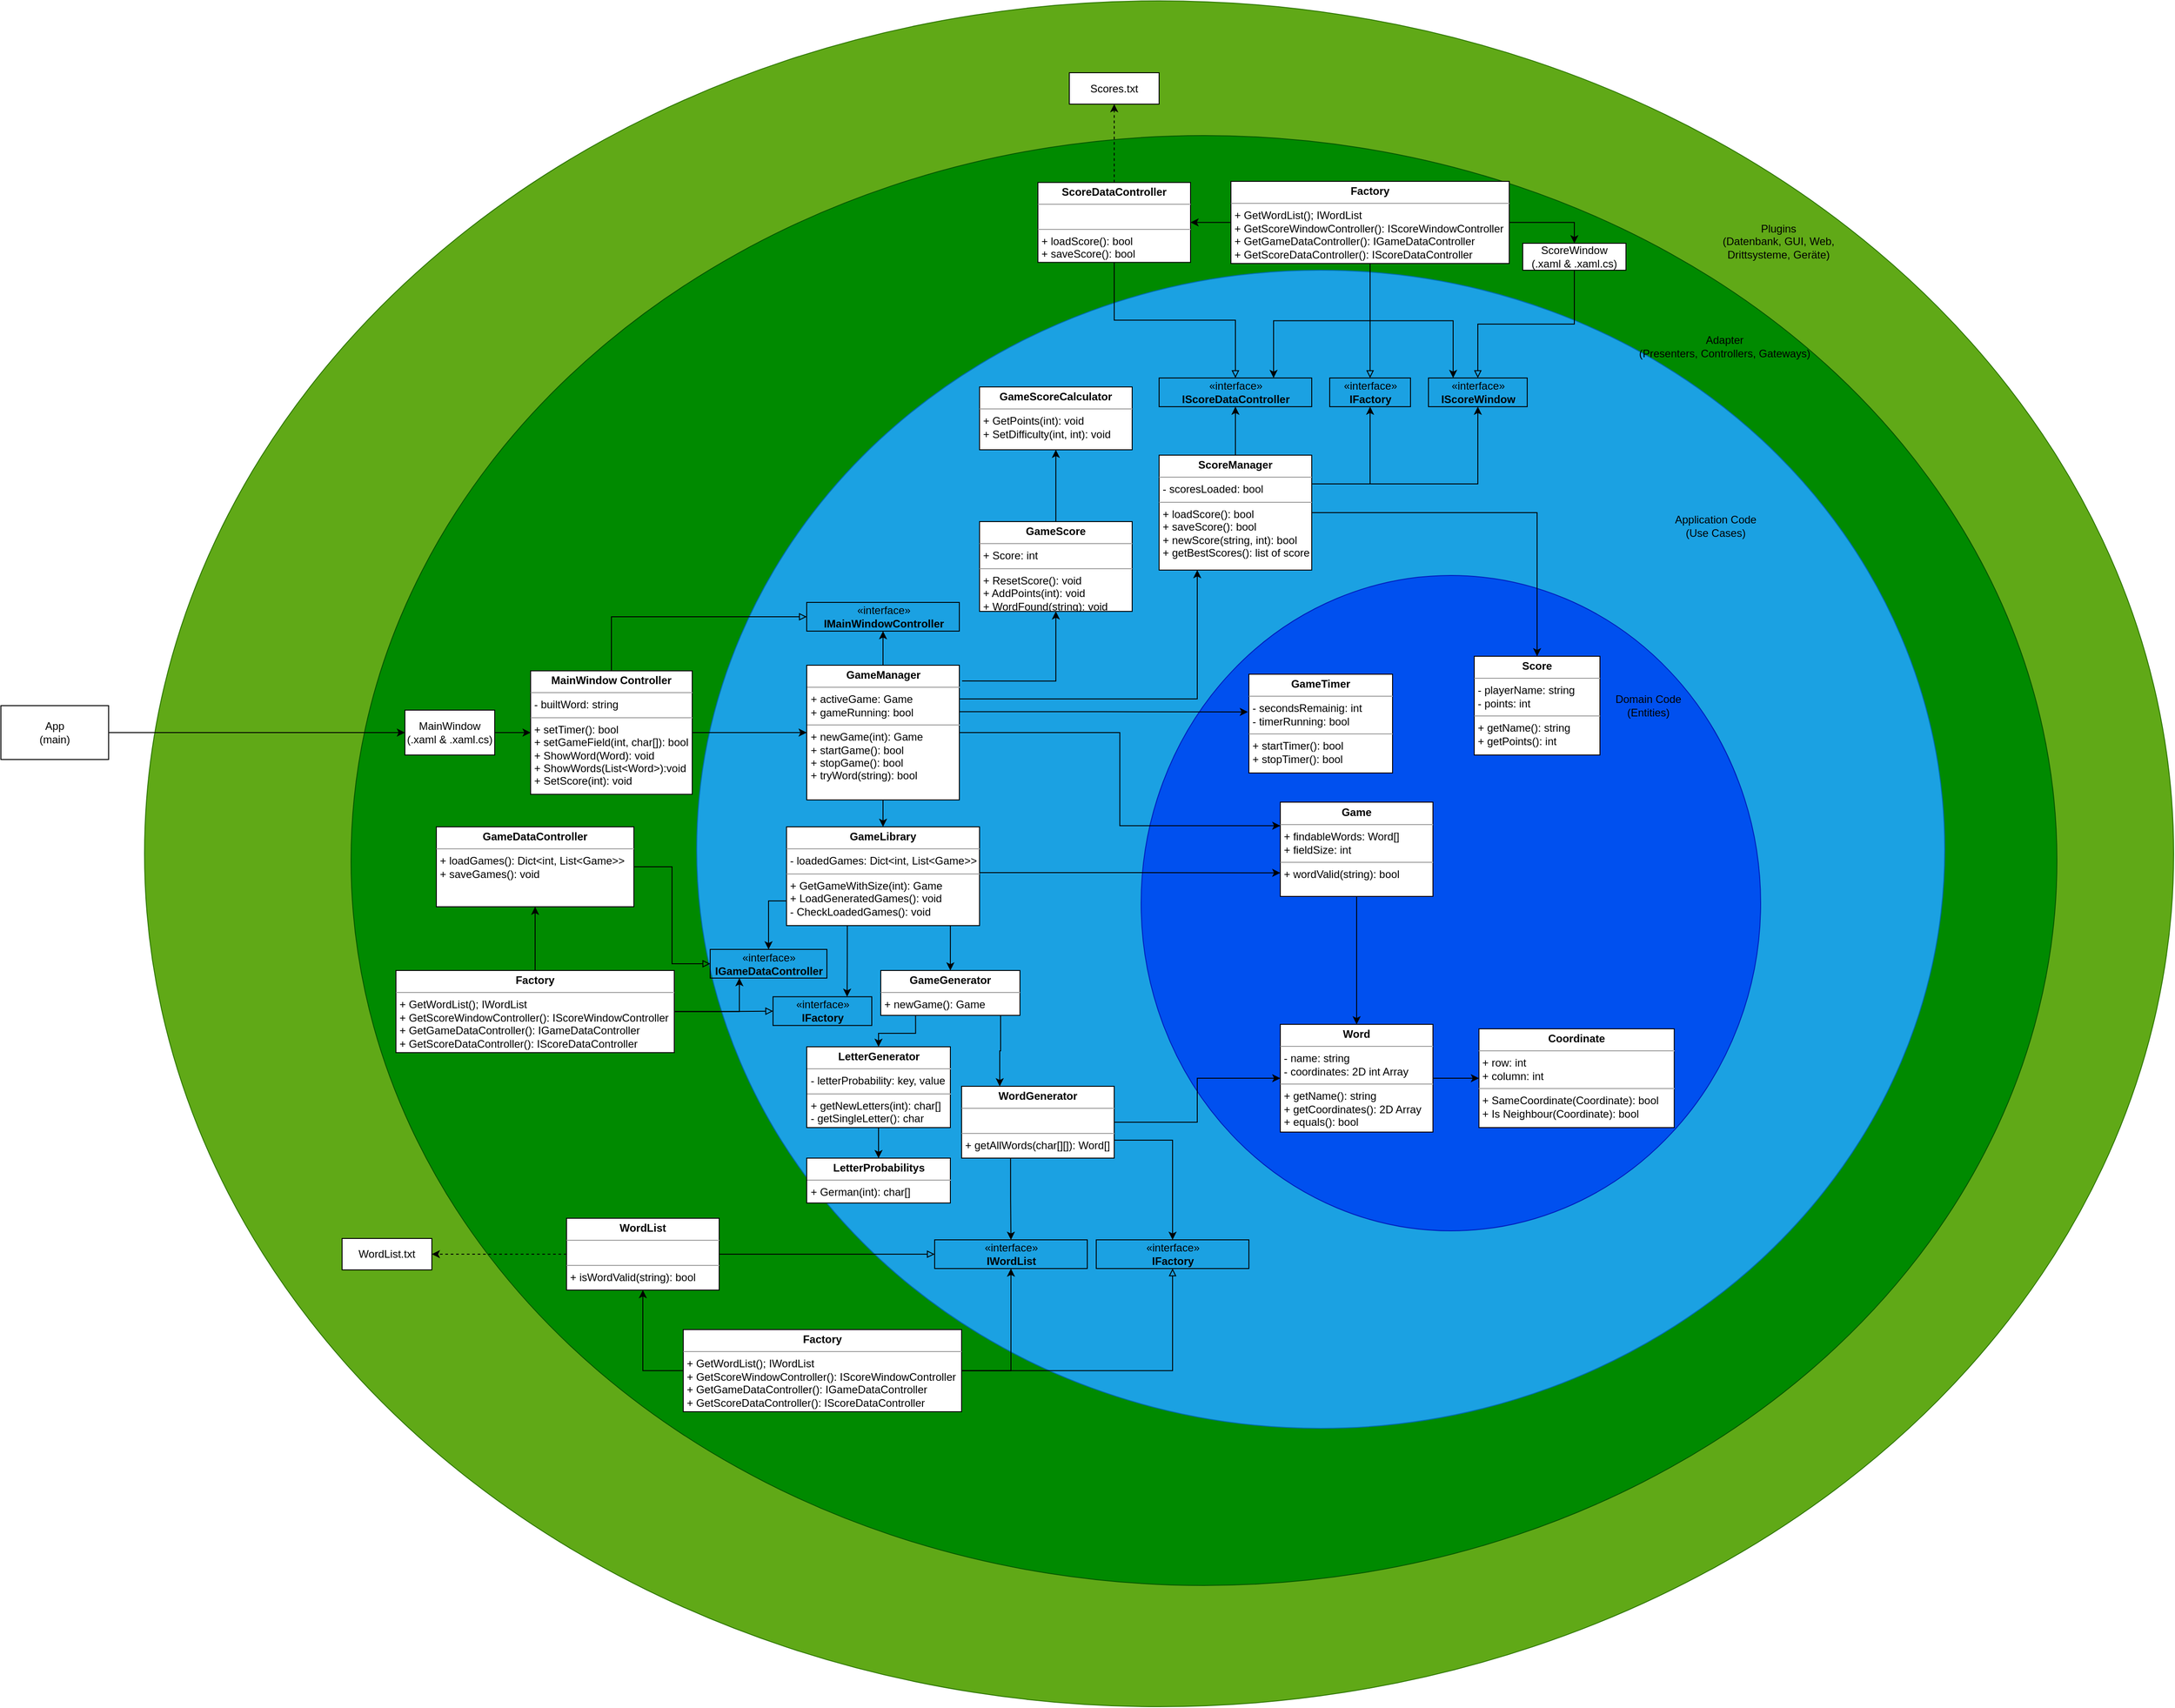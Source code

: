 <mxfile version="14.1.8" type="device"><diagram id="13Ci8cnXTDBYmVddRclu" name="Seite-1"><mxGraphModel dx="595" dy="822" grid="1" gridSize="10" guides="1" tooltips="1" connect="1" arrows="1" fold="1" page="1" pageScale="1" pageWidth="827" pageHeight="1169" math="0" shadow="0"><root><mxCell id="0"/><mxCell id="1" parent="0"/><mxCell id="1ZH-UxGlyihbAkUnr0aM-4" value="" style="ellipse;whiteSpace=wrap;html=1;fillColor=#60a917;strokeColor=#2D7600;fontColor=#ffffff;" parent="1" vertex="1"><mxGeometry x="1000" width="2260" height="1900" as="geometry"/></mxCell><mxCell id="1ZH-UxGlyihbAkUnr0aM-3" value="" style="ellipse;whiteSpace=wrap;html=1;fillColor=#008a00;strokeColor=#005700;fontColor=#ffffff;" parent="1" vertex="1"><mxGeometry x="1230" y="150" width="1900" height="1615" as="geometry"/></mxCell><mxCell id="1ZH-UxGlyihbAkUnr0aM-2" value="" style="ellipse;whiteSpace=wrap;html=1;fillColor=#1ba1e2;strokeColor=#006EAF;fontColor=#ffffff;" parent="1" vertex="1"><mxGeometry x="1615" y="300" width="1390" height="1290" as="geometry"/></mxCell><mxCell id="1ZH-UxGlyihbAkUnr0aM-1" value="" style="ellipse;whiteSpace=wrap;html=1;fillColor=#0050ef;strokeColor=#001DBC;fontColor=#ffffff;" parent="1" vertex="1"><mxGeometry x="2110" y="640" width="690" height="730" as="geometry"/></mxCell><mxCell id="1ZH-UxGlyihbAkUnr0aM-5" value="Plugins&lt;br&gt;(Datenbank, GUI, Web, &lt;br&gt;Drittsysteme, Geräte)" style="text;html=1;strokeColor=none;fillColor=none;align=center;verticalAlign=middle;whiteSpace=wrap;rounded=0;" parent="1" vertex="1"><mxGeometry x="2700" y="242.5" width="240" height="50" as="geometry"/></mxCell><mxCell id="1ZH-UxGlyihbAkUnr0aM-7" value="Adapter&lt;br&gt;(Presenters, Controllers, Gateways)" style="text;html=1;strokeColor=none;fillColor=none;align=center;verticalAlign=middle;whiteSpace=wrap;rounded=0;" parent="1" vertex="1"><mxGeometry x="2650" y="370" width="220" height="30" as="geometry"/></mxCell><mxCell id="1ZH-UxGlyihbAkUnr0aM-8" value="Application Code&lt;br&gt;(Use Cases)" style="text;html=1;strokeColor=none;fillColor=none;align=center;verticalAlign=middle;whiteSpace=wrap;rounded=0;" parent="1" vertex="1"><mxGeometry x="2700" y="570" width="100" height="30" as="geometry"/></mxCell><mxCell id="1ZH-UxGlyihbAkUnr0aM-9" value="Domain Code&lt;br&gt;(Entities)" style="text;html=1;strokeColor=none;fillColor=none;align=center;verticalAlign=middle;whiteSpace=wrap;rounded=0;" parent="1" vertex="1"><mxGeometry x="2630" y="770" width="90" height="30" as="geometry"/></mxCell><mxCell id="1ZH-UxGlyihbAkUnr0aM-16" style="edgeStyle=orthogonalEdgeStyle;rounded=0;orthogonalLoop=1;jettySize=auto;html=1;entryX=0;entryY=0.5;entryDx=0;entryDy=0;" parent="1" source="1ZH-UxGlyihbAkUnr0aM-10" target="1ZH-UxGlyihbAkUnr0aM-84" edge="1"><mxGeometry relative="1" as="geometry"><mxPoint x="1530" y="655" as="targetPoint"/></mxGeometry></mxCell><mxCell id="1ZH-UxGlyihbAkUnr0aM-10" value="MainWindow&lt;br&gt;(.xaml &amp;amp; .xaml.cs)" style="rounded=0;whiteSpace=wrap;html=1;" parent="1" vertex="1"><mxGeometry x="1290" y="790" width="100" height="50" as="geometry"/></mxCell><mxCell id="1ZH-UxGlyihbAkUnr0aM-22" value="" style="edgeStyle=orthogonalEdgeStyle;rounded=0;orthogonalLoop=1;jettySize=auto;html=1;entryX=0;entryY=0.5;entryDx=0;entryDy=0;exitX=1;exitY=0.5;exitDx=0;exitDy=0;" parent="1" source="1ZH-UxGlyihbAkUnr0aM-84" target="1ZH-UxGlyihbAkUnr0aM-75" edge="1"><mxGeometry relative="1" as="geometry"><mxPoint x="1580" y="672.5" as="sourcePoint"/><mxPoint x="1737.0" y="707.5" as="targetPoint"/></mxGeometry></mxCell><mxCell id="1ZH-UxGlyihbAkUnr0aM-50" style="edgeStyle=orthogonalEdgeStyle;rounded=0;orthogonalLoop=1;jettySize=auto;html=1;entryX=-0.007;entryY=0.382;entryDx=0;entryDy=0;exitX=0.994;exitY=0.345;exitDx=0;exitDy=0;exitPerimeter=0;entryPerimeter=0;" parent="1" source="1ZH-UxGlyihbAkUnr0aM-75" target="1ZH-UxGlyihbAkUnr0aM-41" edge="1"><mxGeometry relative="1" as="geometry"><mxPoint x="1837.0" y="707.5" as="sourcePoint"/></mxGeometry></mxCell><mxCell id="1ZH-UxGlyihbAkUnr0aM-23" value="WordList.txt" style="rounded=0;whiteSpace=wrap;html=1;" parent="1" vertex="1"><mxGeometry x="1220" y="1378.5" width="100" height="35" as="geometry"/></mxCell><mxCell id="1ZH-UxGlyihbAkUnr0aM-30" style="edgeStyle=orthogonalEdgeStyle;rounded=0;orthogonalLoop=1;jettySize=auto;html=1;entryX=1;entryY=0.5;entryDx=0;entryDy=0;dashed=1;exitX=0;exitY=0.5;exitDx=0;exitDy=0;" parent="1" source="1ZH-UxGlyihbAkUnr0aM-67" target="1ZH-UxGlyihbAkUnr0aM-23" edge="1"><mxGeometry relative="1" as="geometry"><mxPoint x="1350" y="897.5" as="sourcePoint"/></mxGeometry></mxCell><mxCell id="1ZH-UxGlyihbAkUnr0aM-41" value="&lt;p style=&quot;margin: 0px ; margin-top: 4px ; text-align: center&quot;&gt;&lt;b&gt;GameTimer&lt;/b&gt;&lt;/p&gt;&lt;hr size=&quot;1&quot;&gt;&lt;p style=&quot;margin: 0px ; margin-left: 4px&quot;&gt;- secondsRemainig: int&lt;/p&gt;&lt;p style=&quot;margin: 0px ; margin-left: 4px&quot;&gt;- timerRunning: bool&lt;/p&gt;&lt;hr size=&quot;1&quot;&gt;&lt;p style=&quot;margin: 0px ; margin-left: 4px&quot;&gt;+ startTimer(): bool&lt;/p&gt;&lt;p style=&quot;margin: 0px ; margin-left: 4px&quot;&gt;+ stopTimer(): bool&lt;/p&gt;" style="verticalAlign=top;align=left;overflow=fill;fontSize=12;fontFamily=Helvetica;html=1;labelBackgroundColor=none;collapsible=0;" parent="1" vertex="1"><mxGeometry x="2230" y="750" width="160" height="110" as="geometry"><mxRectangle x="610" y="215" width="130" height="80" as="alternateBounds"/></mxGeometry></mxCell><mxCell id="wfWR9D2AQXzAKUFRXGrG-4" style="edgeStyle=orthogonalEdgeStyle;rounded=0;orthogonalLoop=1;jettySize=auto;html=1;entryX=0;entryY=0.5;entryDx=0;entryDy=0;" parent="1" source="1ZH-UxGlyihbAkUnr0aM-53" target="wfWR9D2AQXzAKUFRXGrG-3" edge="1"><mxGeometry relative="1" as="geometry"/></mxCell><mxCell id="1ZH-UxGlyihbAkUnr0aM-53" value="&lt;p style=&quot;margin: 0px ; margin-top: 4px ; text-align: center&quot;&gt;&lt;b&gt;Word&lt;/b&gt;&lt;/p&gt;&lt;hr size=&quot;1&quot;&gt;&lt;p style=&quot;margin: 0px ; margin-left: 4px&quot;&gt;- name: string&lt;/p&gt;&lt;p style=&quot;margin: 0px ; margin-left: 4px&quot;&gt;- coordinates: 2D int Array&lt;/p&gt;&lt;hr size=&quot;1&quot;&gt;&lt;p style=&quot;margin: 0px ; margin-left: 4px&quot;&gt;+ getName(): string&lt;/p&gt;&lt;p style=&quot;margin: 0px ; margin-left: 4px&quot;&gt;+ getCoordinates(): 2D Array&lt;/p&gt;&lt;p style=&quot;margin: 0px ; margin-left: 4px&quot;&gt;+ equals(): bool&lt;/p&gt;" style="verticalAlign=top;align=left;overflow=fill;fontSize=12;fontFamily=Helvetica;html=1;labelBackgroundColor=none;collapsible=0;" parent="1" vertex="1"><mxGeometry x="2265" y="1140" width="170" height="120" as="geometry"><mxRectangle x="610" y="215" width="130" height="80" as="alternateBounds"/></mxGeometry></mxCell><mxCell id="1ZH-UxGlyihbAkUnr0aM-54" value="&lt;p style=&quot;margin: 0px ; margin-top: 4px ; text-align: center&quot;&gt;&lt;b&gt;Score&lt;/b&gt;&lt;/p&gt;&lt;hr size=&quot;1&quot;&gt;&lt;p style=&quot;margin: 0px ; margin-left: 4px&quot;&gt;- playerName: string&lt;/p&gt;&lt;p style=&quot;margin: 0px ; margin-left: 4px&quot;&gt;- points: int&lt;/p&gt;&lt;hr size=&quot;1&quot;&gt;&lt;p style=&quot;margin: 0px ; margin-left: 4px&quot;&gt;+ getName(): string&lt;/p&gt;&lt;p style=&quot;margin: 0px ; margin-left: 4px&quot;&gt;+ getPoints(): int&lt;/p&gt;" style="verticalAlign=top;align=left;overflow=fill;fontSize=12;fontFamily=Helvetica;html=1;labelBackgroundColor=none;collapsible=0;" parent="1" vertex="1"><mxGeometry x="2481" y="730" width="140" height="110" as="geometry"><mxRectangle x="610" y="215" width="130" height="80" as="alternateBounds"/></mxGeometry></mxCell><mxCell id="1ZH-UxGlyihbAkUnr0aM-56" style="edgeStyle=orthogonalEdgeStyle;rounded=0;orthogonalLoop=1;jettySize=auto;html=1;" parent="1" source="1ZH-UxGlyihbAkUnr0aM-55" target="1ZH-UxGlyihbAkUnr0aM-54" edge="1"><mxGeometry relative="1" as="geometry"/></mxCell><mxCell id="b4P-lz3XP3PZONv5YDNx-13" style="edgeStyle=orthogonalEdgeStyle;rounded=0;orthogonalLoop=1;jettySize=auto;html=1;entryX=0.5;entryY=1;entryDx=0;entryDy=0;exitX=1;exitY=0.25;exitDx=0;exitDy=0;" parent="1" source="1ZH-UxGlyihbAkUnr0aM-55" target="b4P-lz3XP3PZONv5YDNx-7" edge="1"><mxGeometry relative="1" as="geometry"/></mxCell><mxCell id="b4P-lz3XP3PZONv5YDNx-14" style="edgeStyle=orthogonalEdgeStyle;rounded=0;orthogonalLoop=1;jettySize=auto;html=1;entryX=0.5;entryY=1;entryDx=0;entryDy=0;exitX=1;exitY=0.25;exitDx=0;exitDy=0;" parent="1" source="1ZH-UxGlyihbAkUnr0aM-55" target="b4P-lz3XP3PZONv5YDNx-11" edge="1"><mxGeometry relative="1" as="geometry"/></mxCell><mxCell id="b4P-lz3XP3PZONv5YDNx-20" style="edgeStyle=orthogonalEdgeStyle;rounded=0;orthogonalLoop=1;jettySize=auto;html=1;entryX=0.5;entryY=1;entryDx=0;entryDy=0;endArrow=classic;endFill=1;" parent="1" source="1ZH-UxGlyihbAkUnr0aM-55" target="1ZH-UxGlyihbAkUnr0aM-64" edge="1"><mxGeometry relative="1" as="geometry"/></mxCell><mxCell id="1ZH-UxGlyihbAkUnr0aM-55" value="&lt;p style=&quot;margin: 0px ; margin-top: 4px ; text-align: center&quot;&gt;&lt;b&gt;ScoreManager&lt;/b&gt;&lt;/p&gt;&lt;hr size=&quot;1&quot;&gt;&lt;p style=&quot;margin: 0px ; margin-left: 4px&quot;&gt;- scoresLoaded: bool&lt;/p&gt;&lt;hr size=&quot;1&quot;&gt;&lt;p style=&quot;margin: 0px ; margin-left: 4px&quot;&gt;+ loadScore(): bool&lt;/p&gt;&lt;p style=&quot;margin: 0px ; margin-left: 4px&quot;&gt;+ saveScore(): bool&lt;/p&gt;&lt;p style=&quot;margin: 0px ; margin-left: 4px&quot;&gt;+ newScore(string, int): bool&lt;/p&gt;&lt;p style=&quot;margin: 0px ; margin-left: 4px&quot;&gt;+ getBestScores(): list of score&lt;/p&gt;" style="verticalAlign=top;align=left;overflow=fill;fontSize=12;fontFamily=Helvetica;html=1;labelBackgroundColor=none;collapsible=0;" parent="1" vertex="1"><mxGeometry x="2130" y="506" width="170" height="128" as="geometry"><mxRectangle x="610" y="215" width="130" height="80" as="alternateBounds"/></mxGeometry></mxCell><mxCell id="1ZH-UxGlyihbAkUnr0aM-71" style="edgeStyle=orthogonalEdgeStyle;rounded=0;orthogonalLoop=1;jettySize=auto;html=1;exitX=0.994;exitY=0.464;exitDx=0;exitDy=0;entryX=0;entryY=0.75;entryDx=0;entryDy=0;exitPerimeter=0;" parent="1" source="1ZH-UxGlyihbAkUnr0aM-57" target="1ZH-UxGlyihbAkUnr0aM-70" edge="1"><mxGeometry relative="1" as="geometry"><mxPoint x="2198" y="957" as="targetPoint"/></mxGeometry></mxCell><mxCell id="1ZH-UxGlyihbAkUnr0aM-80" style="edgeStyle=orthogonalEdgeStyle;rounded=0;orthogonalLoop=1;jettySize=auto;html=1;entryX=0.5;entryY=0;entryDx=0;entryDy=0;exitX=0.849;exitY=0.999;exitDx=0;exitDy=0;exitPerimeter=0;" parent="1" source="1ZH-UxGlyihbAkUnr0aM-57" target="1ZH-UxGlyihbAkUnr0aM-69" edge="1"><mxGeometry relative="1" as="geometry"/></mxCell><mxCell id="1ZH-UxGlyihbAkUnr0aM-82" style="edgeStyle=orthogonalEdgeStyle;rounded=0;orthogonalLoop=1;jettySize=auto;html=1;entryX=0.25;entryY=0;entryDx=0;entryDy=0;exitX=0.861;exitY=0.99;exitDx=0;exitDy=0;exitPerimeter=0;" parent="1" source="1ZH-UxGlyihbAkUnr0aM-69" target="1ZH-UxGlyihbAkUnr0aM-72" edge="1"><mxGeometry relative="1" as="geometry"/></mxCell><mxCell id="wfWR9D2AQXzAKUFRXGrG-2" style="edgeStyle=orthogonalEdgeStyle;rounded=0;orthogonalLoop=1;jettySize=auto;html=1;entryX=0.5;entryY=0;entryDx=0;entryDy=0;exitX=0;exitY=0.75;exitDx=0;exitDy=0;" parent="1" source="1ZH-UxGlyihbAkUnr0aM-57" target="COclywXS1AukyVQQLjQl-6" edge="1"><mxGeometry relative="1" as="geometry"/></mxCell><mxCell id="COclywXS1AukyVQQLjQl-4" style="rounded=0;orthogonalLoop=1;jettySize=auto;html=1;entryX=0.75;entryY=0;entryDx=0;entryDy=0;endArrow=classic;endFill=1;exitX=0.315;exitY=1.005;exitDx=0;exitDy=0;edgeStyle=orthogonalEdgeStyle;exitPerimeter=0;" edge="1" parent="1" source="1ZH-UxGlyihbAkUnr0aM-57" target="COclywXS1AukyVQQLjQl-1"><mxGeometry relative="1" as="geometry"/></mxCell><mxCell id="1ZH-UxGlyihbAkUnr0aM-57" value="&lt;p style=&quot;margin: 0px ; margin-top: 4px ; text-align: center&quot;&gt;&lt;b&gt;GameLibrary&lt;/b&gt;&lt;/p&gt;&lt;hr size=&quot;1&quot;&gt;&lt;p style=&quot;margin: 0px ; margin-left: 4px&quot;&gt;- loadedGames: Dict&amp;lt;int, List&amp;lt;Game&amp;gt;&amp;gt;&lt;/p&gt;&lt;hr size=&quot;1&quot;&gt;&lt;p style=&quot;margin: 0px ; margin-left: 4px&quot;&gt;+ GetGameWithSize(int): Game&lt;/p&gt;&lt;p style=&quot;margin: 0px ; margin-left: 4px&quot;&gt;+ LoadGeneratedGames(): void&lt;/p&gt;&lt;p style=&quot;margin: 0px ; margin-left: 4px&quot;&gt;- CheckLoadedGames(): void&lt;/p&gt;" style="verticalAlign=top;align=left;overflow=fill;fontSize=12;fontFamily=Helvetica;html=1;labelBackgroundColor=none;collapsible=0;" parent="1" vertex="1"><mxGeometry x="1715" y="920" width="215" height="110" as="geometry"><mxRectangle x="610" y="215" width="130" height="80" as="alternateBounds"/></mxGeometry></mxCell><mxCell id="Ermiqa8q6sQaEe-6wT54-7" style="edgeStyle=orthogonalEdgeStyle;rounded=0;orthogonalLoop=1;jettySize=auto;html=1;entryX=0.75;entryY=0;entryDx=0;entryDy=0;strokeColor=none;" parent="1" target="1ZH-UxGlyihbAkUnr0aM-75" edge="1"><mxGeometry relative="1" as="geometry"><mxPoint x="1782" y="740" as="sourcePoint"/></mxGeometry></mxCell><mxCell id="1ZH-UxGlyihbAkUnr0aM-60" value="Scores.txt" style="rounded=0;whiteSpace=wrap;html=1;" parent="1" vertex="1"><mxGeometry x="2030" y="80" width="100" height="35" as="geometry"/></mxCell><mxCell id="1ZH-UxGlyihbAkUnr0aM-65" style="edgeStyle=orthogonalEdgeStyle;rounded=0;orthogonalLoop=1;jettySize=auto;html=1;entryX=0.5;entryY=0;entryDx=0;entryDy=0;endArrow=block;endFill=0;" parent="1" source="1ZH-UxGlyihbAkUnr0aM-61" target="1ZH-UxGlyihbAkUnr0aM-64" edge="1"><mxGeometry relative="1" as="geometry"/></mxCell><mxCell id="b4P-lz3XP3PZONv5YDNx-18" style="edgeStyle=orthogonalEdgeStyle;rounded=0;orthogonalLoop=1;jettySize=auto;html=1;entryX=0.5;entryY=1;entryDx=0;entryDy=0;endArrow=classic;endFill=1;dashed=1;" parent="1" source="1ZH-UxGlyihbAkUnr0aM-61" target="1ZH-UxGlyihbAkUnr0aM-60" edge="1"><mxGeometry relative="1" as="geometry"/></mxCell><mxCell id="1ZH-UxGlyihbAkUnr0aM-61" value="&lt;p style=&quot;margin: 0px ; margin-top: 4px ; text-align: center&quot;&gt;&lt;b&gt;ScoreDataController&lt;/b&gt;&lt;/p&gt;&lt;hr size=&quot;1&quot;&gt;&lt;p style=&quot;margin: 0px ; margin-left: 4px&quot;&gt;&lt;br&gt;&lt;/p&gt;&lt;hr size=&quot;1&quot;&gt;&lt;p style=&quot;margin: 0px ; margin-left: 4px&quot;&gt;+ loadScore(): bool&lt;/p&gt;&lt;p style=&quot;margin: 0px ; margin-left: 4px&quot;&gt;+ saveScore(): bool&lt;/p&gt;" style="verticalAlign=top;align=left;overflow=fill;fontSize=12;fontFamily=Helvetica;html=1;labelBackgroundColor=none;collapsible=0;" parent="1" vertex="1"><mxGeometry x="1995" y="202.25" width="170" height="89" as="geometry"><mxRectangle x="610" y="215" width="130" height="80" as="alternateBounds"/></mxGeometry></mxCell><mxCell id="1ZH-UxGlyihbAkUnr0aM-64" value="«interface»&lt;br&gt;&lt;b&gt;I&lt;/b&gt;&lt;b&gt;ScoreDataController&lt;/b&gt;" style="html=1;labelBackgroundColor=none;fillColor=none;" parent="1" vertex="1"><mxGeometry x="2130" y="420" width="170" height="32" as="geometry"/></mxCell><mxCell id="1ZH-UxGlyihbAkUnr0aM-77" style="edgeStyle=orthogonalEdgeStyle;rounded=0;orthogonalLoop=1;jettySize=auto;html=1;entryX=0;entryY=0.5;entryDx=0;entryDy=0;exitX=1;exitY=0.5;exitDx=0;exitDy=0;endArrow=block;endFill=0;" parent="1" source="1ZH-UxGlyihbAkUnr0aM-67" target="1ZH-UxGlyihbAkUnr0aM-68" edge="1"><mxGeometry relative="1" as="geometry"/></mxCell><mxCell id="1ZH-UxGlyihbAkUnr0aM-67" value="&lt;p style=&quot;margin: 0px ; margin-top: 4px ; text-align: center&quot;&gt;&lt;b&gt;WordList&lt;/b&gt;&lt;/p&gt;&lt;hr size=&quot;1&quot;&gt;&lt;p style=&quot;margin: 0px ; margin-left: 4px&quot;&gt;&lt;br&gt;&lt;/p&gt;&lt;hr size=&quot;1&quot;&gt;&lt;p style=&quot;margin: 0px ; margin-left: 4px&quot;&gt;+ isWordValid(string): bool&lt;/p&gt;" style="verticalAlign=top;align=left;overflow=fill;fontSize=12;fontFamily=Helvetica;html=1;labelBackgroundColor=none;collapsible=0;" parent="1" vertex="1"><mxGeometry x="1470" y="1356" width="170" height="80" as="geometry"><mxRectangle x="610" y="215" width="130" height="80" as="alternateBounds"/></mxGeometry></mxCell><mxCell id="1ZH-UxGlyihbAkUnr0aM-68" value="«interface»&lt;br&gt;&lt;b&gt;IWordList&lt;/b&gt;" style="html=1;labelBackgroundColor=none;fillColor=none;" parent="1" vertex="1"><mxGeometry x="1880" y="1380" width="170" height="32" as="geometry"/></mxCell><mxCell id="b4P-lz3XP3PZONv5YDNx-22" style="edgeStyle=orthogonalEdgeStyle;rounded=0;orthogonalLoop=1;jettySize=auto;html=1;entryX=0.5;entryY=0;entryDx=0;entryDy=0;endArrow=classic;endFill=1;exitX=0.25;exitY=1;exitDx=0;exitDy=0;" parent="1" source="1ZH-UxGlyihbAkUnr0aM-69" target="b4P-lz3XP3PZONv5YDNx-21" edge="1"><mxGeometry relative="1" as="geometry"/></mxCell><mxCell id="1ZH-UxGlyihbAkUnr0aM-69" value="&lt;p style=&quot;margin: 0px ; margin-top: 4px ; text-align: center&quot;&gt;&lt;b&gt;GameGenerator&lt;/b&gt;&lt;/p&gt;&lt;hr size=&quot;1&quot;&gt;&lt;p style=&quot;margin: 0px ; margin-left: 4px&quot;&gt;&lt;/p&gt;&lt;p style=&quot;margin: 0px ; margin-left: 4px&quot;&gt;+ newGame(): Game&lt;/p&gt;" style="verticalAlign=top;align=left;overflow=fill;fontSize=12;fontFamily=Helvetica;html=1;labelBackgroundColor=none;collapsible=0;" parent="1" vertex="1"><mxGeometry x="1820" y="1080" width="155" height="50" as="geometry"><mxRectangle x="610" y="215" width="130" height="80" as="alternateBounds"/></mxGeometry></mxCell><mxCell id="1ZH-UxGlyihbAkUnr0aM-90" style="edgeStyle=orthogonalEdgeStyle;rounded=0;orthogonalLoop=1;jettySize=auto;html=1;entryX=0.5;entryY=0;entryDx=0;entryDy=0;startArrow=none;startFill=0;" parent="1" source="1ZH-UxGlyihbAkUnr0aM-70" target="1ZH-UxGlyihbAkUnr0aM-53" edge="1"><mxGeometry relative="1" as="geometry"/></mxCell><mxCell id="1ZH-UxGlyihbAkUnr0aM-70" value="&lt;p style=&quot;margin: 0px ; margin-top: 4px ; text-align: center&quot;&gt;&lt;b&gt;Game&lt;/b&gt;&lt;/p&gt;&lt;hr size=&quot;1&quot;&gt;&lt;p style=&quot;margin: 0px ; margin-left: 4px&quot;&gt;+ findableWords: Word[]&lt;/p&gt;&lt;p style=&quot;margin: 0px ; margin-left: 4px&quot;&gt;+ fieldSize: int&lt;br&gt;&lt;/p&gt;&lt;hr size=&quot;1&quot;&gt;&lt;p style=&quot;margin: 0px ; margin-left: 4px&quot;&gt;+ wordValid(string): bool&lt;/p&gt;" style="verticalAlign=top;align=left;overflow=fill;fontSize=12;fontFamily=Helvetica;html=1;labelBackgroundColor=none;collapsible=0;" parent="1" vertex="1"><mxGeometry x="2265" y="892.5" width="170" height="105" as="geometry"><mxRectangle x="610" y="215" width="130" height="80" as="alternateBounds"/></mxGeometry></mxCell><mxCell id="1ZH-UxGlyihbAkUnr0aM-88" style="edgeStyle=orthogonalEdgeStyle;rounded=0;orthogonalLoop=1;jettySize=auto;html=1;entryX=0;entryY=0.5;entryDx=0;entryDy=0;startArrow=none;startFill=0;" parent="1" source="1ZH-UxGlyihbAkUnr0aM-72" target="1ZH-UxGlyihbAkUnr0aM-53" edge="1"><mxGeometry relative="1" as="geometry"/></mxCell><mxCell id="b4P-lz3XP3PZONv5YDNx-2" style="edgeStyle=orthogonalEdgeStyle;rounded=0;orthogonalLoop=1;jettySize=auto;html=1;exitX=1;exitY=0.75;exitDx=0;exitDy=0;entryX=0.5;entryY=0;entryDx=0;entryDy=0;" parent="1" source="1ZH-UxGlyihbAkUnr0aM-72" target="b4P-lz3XP3PZONv5YDNx-6" edge="1"><mxGeometry relative="1" as="geometry"><mxPoint x="2075" y="1380" as="targetPoint"/></mxGeometry></mxCell><mxCell id="b4P-lz3XP3PZONv5YDNx-17" style="edgeStyle=orthogonalEdgeStyle;rounded=0;orthogonalLoop=1;jettySize=auto;html=1;entryX=0.5;entryY=0;entryDx=0;entryDy=0;endArrow=classic;endFill=1;exitX=0.321;exitY=0.989;exitDx=0;exitDy=0;exitPerimeter=0;" parent="1" source="1ZH-UxGlyihbAkUnr0aM-72" target="1ZH-UxGlyihbAkUnr0aM-68" edge="1"><mxGeometry relative="1" as="geometry"/></mxCell><mxCell id="1ZH-UxGlyihbAkUnr0aM-72" value="&lt;p style=&quot;margin: 0px ; margin-top: 4px ; text-align: center&quot;&gt;&lt;b&gt;WordGenerator&lt;/b&gt;&lt;/p&gt;&lt;hr size=&quot;1&quot;&gt;&lt;p style=&quot;margin: 0px ; margin-left: 4px&quot;&gt;&lt;br&gt;&lt;/p&gt;&lt;hr size=&quot;1&quot;&gt;&lt;p style=&quot;margin: 0px ; margin-left: 4px&quot;&gt;+ getAllWords(char[][]): Word[]&lt;/p&gt;&lt;p style=&quot;margin: 0px ; margin-left: 4px&quot;&gt;&lt;br&gt;&lt;/p&gt;" style="verticalAlign=top;align=left;overflow=fill;fontSize=12;fontFamily=Helvetica;html=1;labelBackgroundColor=none;collapsible=0;" parent="1" vertex="1"><mxGeometry x="1910" y="1209" width="170" height="80" as="geometry"><mxRectangle x="610" y="215" width="130" height="80" as="alternateBounds"/></mxGeometry></mxCell><mxCell id="1ZH-UxGlyihbAkUnr0aM-81" style="edgeStyle=orthogonalEdgeStyle;rounded=0;orthogonalLoop=1;jettySize=auto;html=1;entryX=0.5;entryY=0;entryDx=0;entryDy=0;" parent="1" source="1ZH-UxGlyihbAkUnr0aM-75" target="1ZH-UxGlyihbAkUnr0aM-57" edge="1"><mxGeometry relative="1" as="geometry"/></mxCell><mxCell id="Ermiqa8q6sQaEe-6wT54-10" style="edgeStyle=orthogonalEdgeStyle;rounded=0;orthogonalLoop=1;jettySize=auto;html=1;entryX=0.25;entryY=1;entryDx=0;entryDy=0;exitX=1;exitY=0.25;exitDx=0;exitDy=0;" parent="1" source="1ZH-UxGlyihbAkUnr0aM-75" target="1ZH-UxGlyihbAkUnr0aM-55" edge="1"><mxGeometry relative="1" as="geometry"/></mxCell><mxCell id="b4P-lz3XP3PZONv5YDNx-23" style="edgeStyle=orthogonalEdgeStyle;rounded=0;orthogonalLoop=1;jettySize=auto;html=1;entryX=0.5;entryY=1;entryDx=0;entryDy=0;endArrow=classic;endFill=1;" parent="1" source="1ZH-UxGlyihbAkUnr0aM-75" target="Ermiqa8q6sQaEe-6wT54-9" edge="1"><mxGeometry relative="1" as="geometry"/></mxCell><mxCell id="b4P-lz3XP3PZONv5YDNx-35" style="edgeStyle=orthogonalEdgeStyle;rounded=0;orthogonalLoop=1;jettySize=auto;html=1;entryX=0.5;entryY=1;entryDx=0;entryDy=0;endArrow=classic;endFill=1;exitX=1.018;exitY=0.117;exitDx=0;exitDy=0;exitPerimeter=0;" parent="1" source="1ZH-UxGlyihbAkUnr0aM-75" target="b4P-lz3XP3PZONv5YDNx-27" edge="1"><mxGeometry relative="1" as="geometry"/></mxCell><mxCell id="COclywXS1AukyVQQLjQl-7" style="edgeStyle=orthogonalEdgeStyle;rounded=0;orthogonalLoop=1;jettySize=auto;html=1;entryX=0;entryY=0.25;entryDx=0;entryDy=0;endArrow=classic;endFill=1;" edge="1" parent="1" source="1ZH-UxGlyihbAkUnr0aM-75" target="1ZH-UxGlyihbAkUnr0aM-70"><mxGeometry relative="1" as="geometry"/></mxCell><mxCell id="1ZH-UxGlyihbAkUnr0aM-75" value="&lt;p style=&quot;margin: 0px ; margin-top: 4px ; text-align: center&quot;&gt;&lt;b&gt;GameManager&lt;/b&gt;&lt;/p&gt;&lt;hr size=&quot;1&quot;&gt;&lt;p style=&quot;margin: 0px ; margin-left: 4px&quot;&gt;&lt;span&gt;+ activeGame: Game&lt;/span&gt;&lt;br&gt;&lt;/p&gt;&lt;p style=&quot;margin: 0px ; margin-left: 4px&quot;&gt;+ gameRunning: bool&lt;br&gt;&lt;/p&gt;&lt;hr size=&quot;1&quot;&gt;&lt;p style=&quot;margin: 0px ; margin-left: 4px&quot;&gt;+ newGame(int): Game&lt;/p&gt;&lt;p style=&quot;margin: 0px 0px 0px 4px&quot;&gt;+ startGame(): bool&lt;/p&gt;&lt;p style=&quot;margin: 0px 0px 0px 4px&quot;&gt;+ stopGame(): bool&lt;/p&gt;&lt;p style=&quot;margin: 0px 0px 0px 4px&quot;&gt;+ tryWord(string): bool&lt;/p&gt;&lt;p style=&quot;margin: 0px ; margin-left: 4px&quot;&gt;&lt;br&gt;&lt;/p&gt;" style="verticalAlign=top;align=left;overflow=fill;fontSize=12;fontFamily=Helvetica;html=1;labelBackgroundColor=none;collapsible=0;" parent="1" vertex="1"><mxGeometry x="1737.5" y="740" width="170" height="150" as="geometry"><mxRectangle x="610" y="215" width="130" height="80" as="alternateBounds"/></mxGeometry></mxCell><mxCell id="b4P-lz3XP3PZONv5YDNx-19" style="edgeStyle=orthogonalEdgeStyle;rounded=0;orthogonalLoop=1;jettySize=auto;html=1;entryX=0;entryY=0.5;entryDx=0;entryDy=0;endArrow=block;endFill=0;exitX=0.5;exitY=0;exitDx=0;exitDy=0;" parent="1" source="1ZH-UxGlyihbAkUnr0aM-84" target="Ermiqa8q6sQaEe-6wT54-9" edge="1"><mxGeometry relative="1" as="geometry"/></mxCell><mxCell id="1ZH-UxGlyihbAkUnr0aM-84" value="&lt;p style=&quot;margin: 0px ; margin-top: 4px ; text-align: center&quot;&gt;&lt;b&gt;MainWindow Controller&lt;/b&gt;&lt;/p&gt;&lt;hr size=&quot;1&quot;&gt;&lt;p style=&quot;margin: 0px ; margin-left: 4px&quot;&gt;- builtWord: string&lt;/p&gt;&lt;hr size=&quot;1&quot;&gt;&lt;p style=&quot;margin: 0px ; margin-left: 4px&quot;&gt;+ setTimer(): bool&lt;/p&gt;&lt;p style=&quot;margin: 0px ; margin-left: 4px&quot;&gt;+ setGameField(int, char[]): bool&lt;/p&gt;&lt;p style=&quot;margin: 0px ; margin-left: 4px&quot;&gt;+ ShowWord(Word): void&lt;/p&gt;&lt;p style=&quot;margin: 0px ; margin-left: 4px&quot;&gt;+ ShowWords(List&amp;lt;Word&amp;gt;):void&lt;/p&gt;&lt;p style=&quot;margin: 0px ; margin-left: 4px&quot;&gt;+ SetScore(int): void&lt;/p&gt;" style="verticalAlign=top;align=left;overflow=fill;fontSize=12;fontFamily=Helvetica;html=1;labelBackgroundColor=none;collapsible=0;" parent="1" vertex="1"><mxGeometry x="1430" y="746.25" width="180" height="137.5" as="geometry"><mxRectangle x="610" y="215" width="130" height="80" as="alternateBounds"/></mxGeometry></mxCell><mxCell id="b4P-lz3XP3PZONv5YDNx-12" style="edgeStyle=orthogonalEdgeStyle;rounded=0;orthogonalLoop=1;jettySize=auto;html=1;entryX=0.5;entryY=0;entryDx=0;entryDy=0;exitX=0.5;exitY=1;exitDx=0;exitDy=0;endArrow=block;endFill=0;" parent="1" source="1ZH-UxGlyihbAkUnr0aM-85" target="b4P-lz3XP3PZONv5YDNx-11" edge="1"><mxGeometry relative="1" as="geometry"/></mxCell><mxCell id="1ZH-UxGlyihbAkUnr0aM-85" value="ScoreWindow&lt;br&gt;(.xaml &amp;amp; .xaml.cs)" style="rounded=0;whiteSpace=wrap;html=1;" parent="1" vertex="1"><mxGeometry x="2535" y="270" width="115" height="30" as="geometry"/></mxCell><mxCell id="Ermiqa8q6sQaEe-6wT54-2" style="edgeStyle=orthogonalEdgeStyle;rounded=0;orthogonalLoop=1;jettySize=auto;html=1;entryX=0;entryY=0.5;entryDx=0;entryDy=0;exitX=1;exitY=0.5;exitDx=0;exitDy=0;" parent="1" source="Ermiqa8q6sQaEe-6wT54-1" target="1ZH-UxGlyihbAkUnr0aM-10" edge="1"><mxGeometry relative="1" as="geometry"/></mxCell><mxCell id="Ermiqa8q6sQaEe-6wT54-1" value="App&lt;br&gt;(main)" style="rounded=0;whiteSpace=wrap;html=1;" parent="1" vertex="1"><mxGeometry x="840" y="785" width="120" height="60" as="geometry"/></mxCell><mxCell id="Ermiqa8q6sQaEe-6wT54-9" value="«interface»&lt;br&gt;&lt;b&gt;IMainWindowController&lt;/b&gt;" style="html=1;labelBackgroundColor=none;fillColor=none;" parent="1" vertex="1"><mxGeometry x="1737.5" y="670" width="170" height="32" as="geometry"/></mxCell><mxCell id="b4P-lz3XP3PZONv5YDNx-4" style="edgeStyle=orthogonalEdgeStyle;rounded=0;orthogonalLoop=1;jettySize=auto;html=1;entryX=0.5;entryY=1;entryDx=0;entryDy=0;endArrow=block;endFill=0;exitX=1;exitY=0.5;exitDx=0;exitDy=0;" parent="1" source="COclywXS1AukyVQQLjQl-18" target="b4P-lz3XP3PZONv5YDNx-6" edge="1"><mxGeometry relative="1" as="geometry"><mxPoint x="1990" y="1420" as="targetPoint"/><mxPoint x="1920" y="1526.75" as="sourcePoint"/></mxGeometry></mxCell><mxCell id="b4P-lz3XP3PZONv5YDNx-5" style="edgeStyle=orthogonalEdgeStyle;rounded=0;orthogonalLoop=1;jettySize=auto;html=1;entryX=0.5;entryY=1;entryDx=0;entryDy=0;exitX=0;exitY=0.5;exitDx=0;exitDy=0;" parent="1" source="COclywXS1AukyVQQLjQl-18" target="1ZH-UxGlyihbAkUnr0aM-67" edge="1"><mxGeometry relative="1" as="geometry"><mxPoint x="1610" y="1526.75" as="sourcePoint"/></mxGeometry></mxCell><mxCell id="b4P-lz3XP3PZONv5YDNx-6" value="«interface»&lt;br&gt;&lt;b&gt;IFactory&lt;br&gt;&lt;/b&gt;" style="html=1;labelBackgroundColor=none;fillColor=none;" parent="1" vertex="1"><mxGeometry x="2060" y="1380" width="170" height="32" as="geometry"/></mxCell><mxCell id="b4P-lz3XP3PZONv5YDNx-7" value="«interface»&lt;br&gt;&lt;b&gt;IFactory&lt;br&gt;&lt;/b&gt;" style="html=1;labelBackgroundColor=none;fillColor=none;" parent="1" vertex="1"><mxGeometry x="2320" y="420" width="90" height="32" as="geometry"/></mxCell><mxCell id="b4P-lz3XP3PZONv5YDNx-16" style="edgeStyle=orthogonalEdgeStyle;rounded=0;orthogonalLoop=1;jettySize=auto;html=1;entryX=0.5;entryY=0;entryDx=0;entryDy=0;endArrow=block;endFill=0;exitX=0.5;exitY=1;exitDx=0;exitDy=0;" parent="1" source="COclywXS1AukyVQQLjQl-20" target="b4P-lz3XP3PZONv5YDNx-7" edge="1"><mxGeometry relative="1" as="geometry"><mxPoint x="2595" y="305" as="sourcePoint"/></mxGeometry></mxCell><mxCell id="b4P-lz3XP3PZONv5YDNx-11" value="«interface»&lt;br&gt;&lt;b&gt;IScoreWindow&lt;br&gt;&lt;/b&gt;" style="html=1;labelBackgroundColor=none;fillColor=none;" parent="1" vertex="1"><mxGeometry x="2430" y="420" width="110" height="32" as="geometry"/></mxCell><mxCell id="b4P-lz3XP3PZONv5YDNx-26" style="edgeStyle=orthogonalEdgeStyle;rounded=0;orthogonalLoop=1;jettySize=auto;html=1;entryX=0.5;entryY=0;entryDx=0;entryDy=0;endArrow=classic;endFill=1;" parent="1" source="b4P-lz3XP3PZONv5YDNx-21" target="b4P-lz3XP3PZONv5YDNx-24" edge="1"><mxGeometry relative="1" as="geometry"/></mxCell><mxCell id="b4P-lz3XP3PZONv5YDNx-21" value="&lt;p style=&quot;margin: 0px ; margin-top: 4px ; text-align: center&quot;&gt;&lt;b&gt;LetterGenerator&lt;/b&gt;&lt;/p&gt;&lt;hr size=&quot;1&quot;&gt;&lt;p style=&quot;margin: 0px ; margin-left: 4px&quot;&gt;- letterProbability: key, value&lt;/p&gt;&lt;hr size=&quot;1&quot;&gt;&lt;p style=&quot;margin: 0px ; margin-left: 4px&quot;&gt;+ getNewLetters(int): char[]&lt;/p&gt;&lt;p style=&quot;margin: 0px ; margin-left: 4px&quot;&gt;- getSingleLetter(): char&lt;/p&gt;" style="verticalAlign=top;align=left;overflow=fill;fontSize=12;fontFamily=Helvetica;html=1;labelBackgroundColor=none;collapsible=0;" parent="1" vertex="1"><mxGeometry x="1737.5" y="1165" width="160" height="90" as="geometry"><mxRectangle x="610" y="215" width="130" height="80" as="alternateBounds"/></mxGeometry></mxCell><mxCell id="b4P-lz3XP3PZONv5YDNx-24" value="&lt;p style=&quot;margin: 0px ; margin-top: 4px ; text-align: center&quot;&gt;&lt;b&gt;LetterProbabilitys&lt;/b&gt;&lt;/p&gt;&lt;hr size=&quot;1&quot;&gt;&lt;p style=&quot;margin: 0px ; margin-left: 4px&quot;&gt;&lt;/p&gt;&lt;p style=&quot;margin: 0px ; margin-left: 4px&quot;&gt;+ German(int): char[]&lt;/p&gt;&lt;p style=&quot;margin: 0px ; margin-left: 4px&quot;&gt;&lt;br&gt;&lt;/p&gt;" style="verticalAlign=top;align=left;overflow=fill;fontSize=12;fontFamily=Helvetica;html=1;labelBackgroundColor=none;collapsible=0;" parent="1" vertex="1"><mxGeometry x="1737.5" y="1289" width="160" height="50" as="geometry"><mxRectangle x="610" y="215" width="130" height="80" as="alternateBounds"/></mxGeometry></mxCell><mxCell id="b4P-lz3XP3PZONv5YDNx-37" style="edgeStyle=orthogonalEdgeStyle;rounded=0;orthogonalLoop=1;jettySize=auto;html=1;entryX=0.5;entryY=1;entryDx=0;entryDy=0;endArrow=classic;endFill=1;" parent="1" source="b4P-lz3XP3PZONv5YDNx-27" target="b4P-lz3XP3PZONv5YDNx-36" edge="1"><mxGeometry relative="1" as="geometry"/></mxCell><mxCell id="b4P-lz3XP3PZONv5YDNx-27" value="&lt;p style=&quot;margin: 0px ; margin-top: 4px ; text-align: center&quot;&gt;&lt;b&gt;GameScore&lt;/b&gt;&lt;/p&gt;&lt;hr size=&quot;1&quot;&gt;&lt;p style=&quot;margin: 0px ; margin-left: 4px&quot;&gt;+ Score: int&lt;/p&gt;&lt;hr size=&quot;1&quot;&gt;&lt;p style=&quot;margin: 0px ; margin-left: 4px&quot;&gt;+ ResetScore(): void&lt;/p&gt;&lt;p style=&quot;margin: 0px ; margin-left: 4px&quot;&gt;+ AddPoints(int): void&lt;/p&gt;&lt;p style=&quot;margin: 0px ; margin-left: 4px&quot;&gt;+ WordFound(string): void&lt;/p&gt;&lt;p style=&quot;margin: 0px ; margin-left: 4px&quot;&gt;&lt;br&gt;&lt;/p&gt;" style="verticalAlign=top;align=left;overflow=fill;fontSize=12;fontFamily=Helvetica;html=1;labelBackgroundColor=none;collapsible=0;" parent="1" vertex="1"><mxGeometry x="1930" y="580" width="170" height="100" as="geometry"><mxRectangle x="610" y="215" width="130" height="80" as="alternateBounds"/></mxGeometry></mxCell><mxCell id="b4P-lz3XP3PZONv5YDNx-36" value="&lt;p style=&quot;margin: 0px ; margin-top: 4px ; text-align: center&quot;&gt;&lt;b&gt;GameScoreCalculator&lt;/b&gt;&lt;/p&gt;&lt;hr size=&quot;1&quot;&gt;&lt;p style=&quot;margin: 0px ; margin-left: 4px&quot;&gt;+ GetPoints(int): void&lt;/p&gt;&lt;p style=&quot;margin: 0px ; margin-left: 4px&quot;&gt;+ SetDifficulty(int, int): void&lt;/p&gt;&lt;p style=&quot;margin: 0px ; margin-left: 4px&quot;&gt;&lt;br&gt;&lt;/p&gt;" style="verticalAlign=top;align=left;overflow=fill;fontSize=12;fontFamily=Helvetica;html=1;labelBackgroundColor=none;collapsible=0;" parent="1" vertex="1"><mxGeometry x="1930" y="430" width="170" height="70" as="geometry"><mxRectangle x="610" y="215" width="130" height="80" as="alternateBounds"/></mxGeometry></mxCell><mxCell id="COclywXS1AukyVQQLjQl-8" style="edgeStyle=orthogonalEdgeStyle;rounded=0;orthogonalLoop=1;jettySize=auto;html=1;entryX=0;entryY=0.5;entryDx=0;entryDy=0;endArrow=block;endFill=0;" edge="1" parent="1" source="wfWR9D2AQXzAKUFRXGrG-1" target="COclywXS1AukyVQQLjQl-6"><mxGeometry relative="1" as="geometry"/></mxCell><mxCell id="wfWR9D2AQXzAKUFRXGrG-1" value="&lt;p style=&quot;margin: 0px ; margin-top: 4px ; text-align: center&quot;&gt;&lt;b&gt;GameDataController&lt;/b&gt;&lt;/p&gt;&lt;hr size=&quot;1&quot;&gt;&lt;p style=&quot;margin: 0px ; margin-left: 4px&quot;&gt;+ loadGames(): Dict&amp;lt;int, List&amp;lt;Game&amp;gt;&amp;gt;&lt;/p&gt;&lt;p style=&quot;margin: 0px ; margin-left: 4px&quot;&gt;+ saveGames(): void&lt;/p&gt;" style="verticalAlign=top;align=left;overflow=fill;fontSize=12;fontFamily=Helvetica;html=1;labelBackgroundColor=none;collapsible=0;" parent="1" vertex="1"><mxGeometry x="1325" y="920" width="220" height="89" as="geometry"><mxRectangle x="610" y="215" width="130" height="80" as="alternateBounds"/></mxGeometry></mxCell><mxCell id="wfWR9D2AQXzAKUFRXGrG-3" value="&lt;p style=&quot;margin: 0px ; margin-top: 4px ; text-align: center&quot;&gt;&lt;b&gt;Coordinate&lt;/b&gt;&lt;/p&gt;&lt;hr size=&quot;1&quot;&gt;&lt;p style=&quot;margin: 0px ; margin-left: 4px&quot;&gt;+ row: int&lt;/p&gt;&lt;p style=&quot;margin: 0px ; margin-left: 4px&quot;&gt;+ column: int&lt;/p&gt;&lt;hr size=&quot;1&quot;&gt;&lt;p style=&quot;margin: 0px ; margin-left: 4px&quot;&gt;+ SameCoordinate(Coordinate): bool&lt;br&gt;&lt;/p&gt;&lt;p style=&quot;margin: 0px ; margin-left: 4px&quot;&gt;+ Is Neighbour(Coordinate): bool&lt;/p&gt;" style="verticalAlign=top;align=left;overflow=fill;fontSize=12;fontFamily=Helvetica;html=1;labelBackgroundColor=none;collapsible=0;" parent="1" vertex="1"><mxGeometry x="2486.25" y="1145" width="217.5" height="110" as="geometry"><mxRectangle x="610" y="215" width="130" height="80" as="alternateBounds"/></mxGeometry></mxCell><mxCell id="COclywXS1AukyVQQLjQl-1" value="«interface»&lt;br&gt;&lt;b&gt;IFactory&lt;br&gt;&lt;/b&gt;" style="html=1;labelBackgroundColor=none;fillColor=none;" vertex="1" parent="1"><mxGeometry x="1700" y="1109.25" width="110" height="32" as="geometry"/></mxCell><mxCell id="COclywXS1AukyVQQLjQl-3" style="edgeStyle=orthogonalEdgeStyle;rounded=0;orthogonalLoop=1;jettySize=auto;html=1;entryX=0;entryY=0.5;entryDx=0;entryDy=0;endArrow=block;endFill=0;" edge="1" parent="1" source="COclywXS1AukyVQQLjQl-2" target="COclywXS1AukyVQQLjQl-1"><mxGeometry relative="1" as="geometry"/></mxCell><mxCell id="COclywXS1AukyVQQLjQl-5" style="edgeStyle=orthogonalEdgeStyle;rounded=0;orthogonalLoop=1;jettySize=auto;html=1;entryX=0.5;entryY=1;entryDx=0;entryDy=0;endArrow=classic;endFill=1;" edge="1" parent="1" source="COclywXS1AukyVQQLjQl-2" target="wfWR9D2AQXzAKUFRXGrG-1"><mxGeometry relative="1" as="geometry"/></mxCell><mxCell id="COclywXS1AukyVQQLjQl-16" style="edgeStyle=orthogonalEdgeStyle;rounded=0;orthogonalLoop=1;jettySize=auto;html=1;entryX=0.25;entryY=1;entryDx=0;entryDy=0;endArrow=classic;endFill=1;" edge="1" parent="1" source="COclywXS1AukyVQQLjQl-2" target="COclywXS1AukyVQQLjQl-6"><mxGeometry relative="1" as="geometry"/></mxCell><mxCell id="COclywXS1AukyVQQLjQl-2" value="&lt;p style=&quot;margin: 0px ; margin-top: 4px ; text-align: center&quot;&gt;&lt;b&gt;Factory&lt;/b&gt;&lt;/p&gt;&lt;hr size=&quot;1&quot;&gt;&lt;p style=&quot;margin: 0px ; margin-left: 4px&quot;&gt;&lt;/p&gt;&lt;p style=&quot;margin: 0px ; margin-left: 4px&quot;&gt;&lt;span&gt;+ GetWordList(); IWordList&lt;/span&gt;&lt;br&gt;&lt;/p&gt;&lt;p style=&quot;margin: 0px ; margin-left: 4px&quot;&gt;+ GetScoreWindowController(): IScoreWindowController&lt;/p&gt;&lt;p style=&quot;margin: 0px ; margin-left: 4px&quot;&gt;+ GetGameDataController(): IGameDataController&lt;/p&gt;&lt;p style=&quot;margin: 0px ; margin-left: 4px&quot;&gt;+ GetScoreDataController(): IScoreDataController&lt;/p&gt;" style="verticalAlign=top;align=left;overflow=fill;fontSize=12;fontFamily=Helvetica;html=1;labelBackgroundColor=none;collapsible=0;" vertex="1" parent="1"><mxGeometry x="1280" y="1080" width="310" height="91.5" as="geometry"><mxRectangle x="610" y="215" width="130" height="80" as="alternateBounds"/></mxGeometry></mxCell><mxCell id="COclywXS1AukyVQQLjQl-6" value="«interface»&lt;br&gt;&lt;b&gt;IGameDataController&lt;br&gt;&lt;/b&gt;" style="html=1;labelBackgroundColor=none;fillColor=none;" vertex="1" parent="1"><mxGeometry x="1630" y="1056.5" width="130" height="32" as="geometry"/></mxCell><mxCell id="COclywXS1AukyVQQLjQl-15" style="edgeStyle=orthogonalEdgeStyle;rounded=0;orthogonalLoop=1;jettySize=auto;html=1;entryX=0.5;entryY=1;entryDx=0;entryDy=0;endArrow=classic;endFill=1;exitX=1;exitY=0.5;exitDx=0;exitDy=0;" edge="1" parent="1" source="COclywXS1AukyVQQLjQl-18" target="1ZH-UxGlyihbAkUnr0aM-68"><mxGeometry relative="1" as="geometry"><mxPoint x="1920" y="1526.75" as="sourcePoint"/></mxGeometry></mxCell><mxCell id="COclywXS1AukyVQQLjQl-18" value="&lt;p style=&quot;margin: 0px ; margin-top: 4px ; text-align: center&quot;&gt;&lt;b&gt;Factory&lt;/b&gt;&lt;/p&gt;&lt;hr size=&quot;1&quot;&gt;&lt;p style=&quot;margin: 0px ; margin-left: 4px&quot;&gt;&lt;/p&gt;&lt;p style=&quot;margin: 0px ; margin-left: 4px&quot;&gt;&lt;span&gt;+ GetWordList(); IWordList&lt;/span&gt;&lt;br&gt;&lt;/p&gt;&lt;p style=&quot;margin: 0px ; margin-left: 4px&quot;&gt;+ GetScoreWindowController(): IScoreWindowController&lt;/p&gt;&lt;p style=&quot;margin: 0px ; margin-left: 4px&quot;&gt;+ GetGameDataController(): IGameDataController&lt;/p&gt;&lt;p style=&quot;margin: 0px ; margin-left: 4px&quot;&gt;+ GetScoreDataController(): IScoreDataController&lt;/p&gt;" style="verticalAlign=top;align=left;overflow=fill;fontSize=12;fontFamily=Helvetica;html=1;labelBackgroundColor=none;collapsible=0;" vertex="1" parent="1"><mxGeometry x="1600" y="1480" width="310" height="91.5" as="geometry"><mxRectangle x="610" y="215" width="130" height="80" as="alternateBounds"/></mxGeometry></mxCell><mxCell id="COclywXS1AukyVQQLjQl-21" style="edgeStyle=orthogonalEdgeStyle;rounded=0;orthogonalLoop=1;jettySize=auto;html=1;entryX=0.75;entryY=0;entryDx=0;entryDy=0;endArrow=classic;endFill=1;" edge="1" parent="1" source="COclywXS1AukyVQQLjQl-20" target="1ZH-UxGlyihbAkUnr0aM-64"><mxGeometry relative="1" as="geometry"/></mxCell><mxCell id="COclywXS1AukyVQQLjQl-22" style="edgeStyle=orthogonalEdgeStyle;rounded=0;orthogonalLoop=1;jettySize=auto;html=1;entryX=0.25;entryY=0;entryDx=0;entryDy=0;endArrow=classic;endFill=1;" edge="1" parent="1" source="COclywXS1AukyVQQLjQl-20" target="b4P-lz3XP3PZONv5YDNx-11"><mxGeometry relative="1" as="geometry"/></mxCell><mxCell id="COclywXS1AukyVQQLjQl-23" style="edgeStyle=orthogonalEdgeStyle;rounded=0;orthogonalLoop=1;jettySize=auto;html=1;entryX=1;entryY=0.5;entryDx=0;entryDy=0;endArrow=classic;endFill=1;" edge="1" parent="1" source="COclywXS1AukyVQQLjQl-20" target="1ZH-UxGlyihbAkUnr0aM-61"><mxGeometry relative="1" as="geometry"/></mxCell><mxCell id="COclywXS1AukyVQQLjQl-24" style="edgeStyle=orthogonalEdgeStyle;rounded=0;orthogonalLoop=1;jettySize=auto;html=1;entryX=0.5;entryY=0;entryDx=0;entryDy=0;endArrow=classic;endFill=1;" edge="1" parent="1" source="COclywXS1AukyVQQLjQl-20" target="1ZH-UxGlyihbAkUnr0aM-85"><mxGeometry relative="1" as="geometry"/></mxCell><mxCell id="COclywXS1AukyVQQLjQl-20" value="&lt;p style=&quot;margin: 0px ; margin-top: 4px ; text-align: center&quot;&gt;&lt;b&gt;Factory&lt;/b&gt;&lt;/p&gt;&lt;hr size=&quot;1&quot;&gt;&lt;p style=&quot;margin: 0px ; margin-left: 4px&quot;&gt;&lt;/p&gt;&lt;p style=&quot;margin: 0px ; margin-left: 4px&quot;&gt;&lt;span&gt;+ GetWordList(); IWordList&lt;/span&gt;&lt;br&gt;&lt;/p&gt;&lt;p style=&quot;margin: 0px ; margin-left: 4px&quot;&gt;+ GetScoreWindowController(): IScoreWindowController&lt;/p&gt;&lt;p style=&quot;margin: 0px ; margin-left: 4px&quot;&gt;+ GetGameDataController(): IGameDataController&lt;/p&gt;&lt;p style=&quot;margin: 0px ; margin-left: 4px&quot;&gt;+ GetScoreDataController(): IScoreDataController&lt;/p&gt;" style="verticalAlign=top;align=left;overflow=fill;fontSize=12;fontFamily=Helvetica;html=1;labelBackgroundColor=none;collapsible=0;" vertex="1" parent="1"><mxGeometry x="2210" y="201" width="310" height="91.5" as="geometry"><mxRectangle x="610" y="215" width="130" height="80" as="alternateBounds"/></mxGeometry></mxCell></root></mxGraphModel></diagram></mxfile>